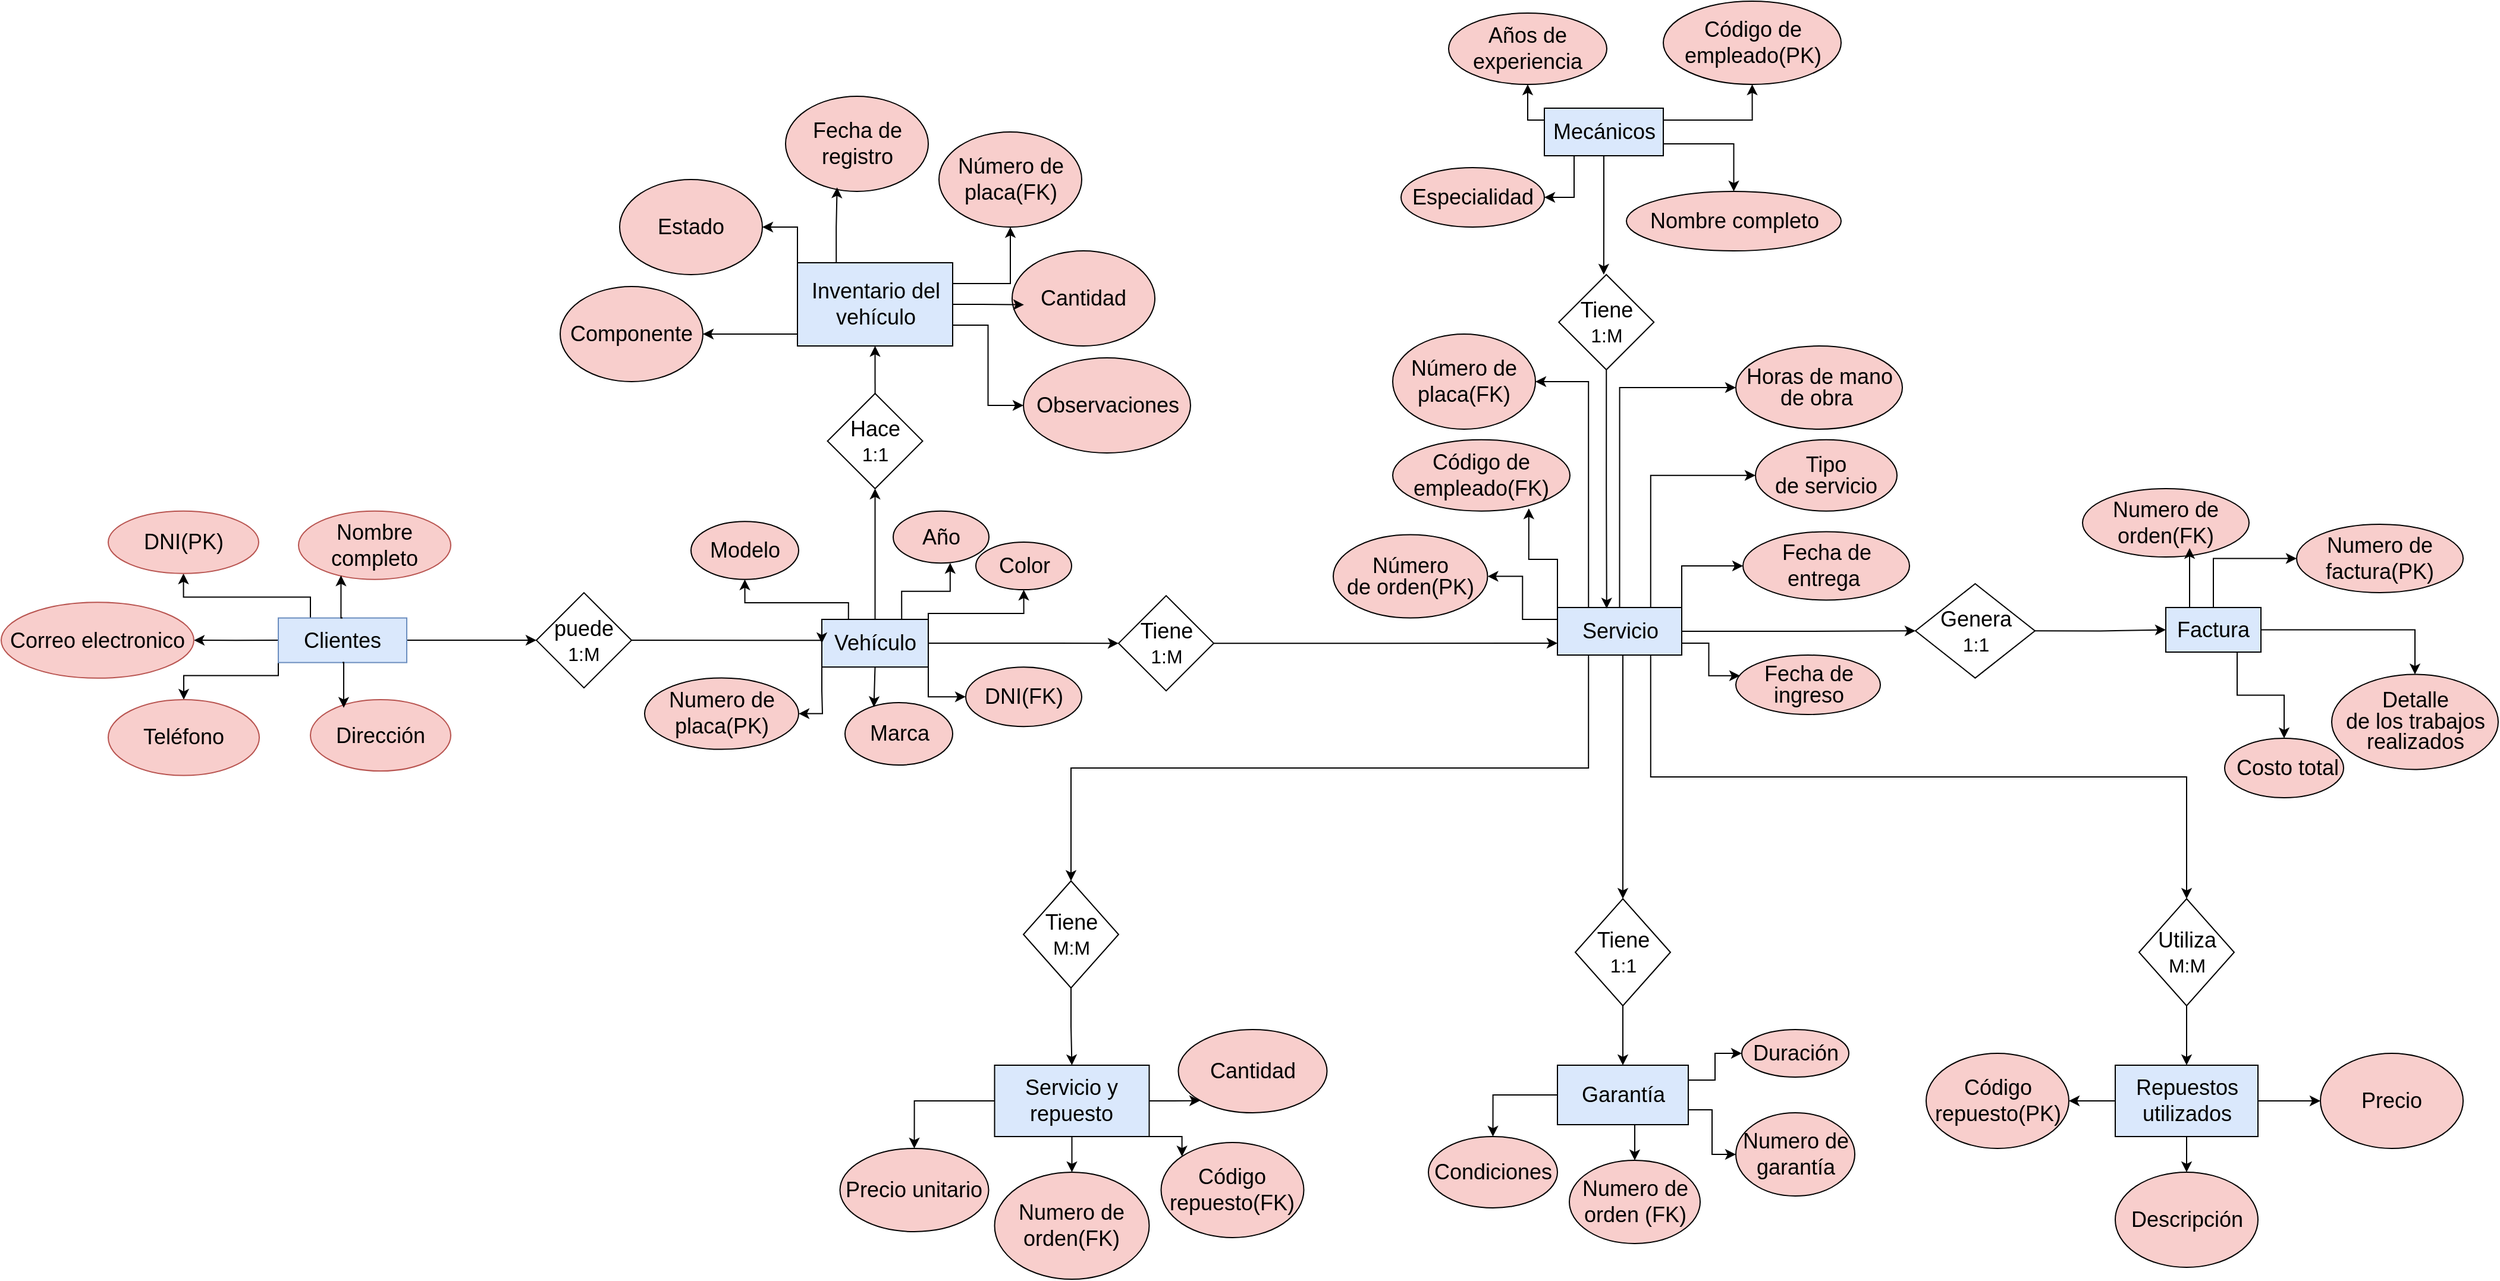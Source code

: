 <mxfile version="28.2.5">
  <diagram name="Página-1" id="AfXArIuhQw19bJUYyZcV">
    <mxGraphModel grid="1" page="1" gridSize="10" guides="1" tooltips="1" connect="1" arrows="1" fold="1" pageScale="1" pageWidth="827" pageHeight="1169" math="0" shadow="0">
      <root>
        <mxCell id="0" />
        <mxCell id="1" parent="0" />
        <mxCell id="O6bjE85Ud7U0dF6PfdrH-86" style="edgeStyle=orthogonalEdgeStyle;rounded=0;orthogonalLoop=1;jettySize=auto;html=1;exitX=1;exitY=0.5;exitDx=0;exitDy=0;" edge="1" parent="1" source="O6bjE85Ud7U0dF6PfdrH-3" target="O6bjE85Ud7U0dF6PfdrH-87">
          <mxGeometry relative="1" as="geometry">
            <mxPoint x="259.5" y="190.077" as="targetPoint" />
            <mxPoint x="80" y="190" as="sourcePoint" />
          </mxGeometry>
        </mxCell>
        <mxCell id="4WIrq8z8YC0CQhK3MMNT-20" style="edgeStyle=orthogonalEdgeStyle;rounded=0;orthogonalLoop=1;jettySize=auto;html=1;exitX=1;exitY=0;exitDx=0;exitDy=0;entryX=0.5;entryY=1;entryDx=0;entryDy=0;" edge="1" parent="1" source="O6bjE85Ud7U0dF6PfdrH-3" target="O6bjE85Ud7U0dF6PfdrH-8">
          <mxGeometry relative="1" as="geometry">
            <Array as="points">
              <mxPoint x="60" y="165" />
              <mxPoint x="140" y="165" />
            </Array>
          </mxGeometry>
        </mxCell>
        <mxCell id="4WIrq8z8YC0CQhK3MMNT-21" style="edgeStyle=orthogonalEdgeStyle;rounded=0;orthogonalLoop=1;jettySize=auto;html=1;exitX=0.25;exitY=0;exitDx=0;exitDy=0;entryX=0.5;entryY=1;entryDx=0;entryDy=0;" edge="1" parent="1" source="O6bjE85Ud7U0dF6PfdrH-3" target="O6bjE85Ud7U0dF6PfdrH-6">
          <mxGeometry relative="1" as="geometry">
            <Array as="points">
              <mxPoint x="-8" y="156" />
              <mxPoint x="-95" y="156" />
            </Array>
          </mxGeometry>
        </mxCell>
        <mxCell id="4WIrq8z8YC0CQhK3MMNT-23" style="edgeStyle=orthogonalEdgeStyle;rounded=0;orthogonalLoop=1;jettySize=auto;html=1;exitX=0;exitY=1;exitDx=0;exitDy=0;entryX=1;entryY=0.5;entryDx=0;entryDy=0;" edge="1" parent="1" source="O6bjE85Ud7U0dF6PfdrH-3" target="O6bjE85Ud7U0dF6PfdrH-4">
          <mxGeometry relative="1" as="geometry" />
        </mxCell>
        <mxCell id="4WIrq8z8YC0CQhK3MMNT-24" style="edgeStyle=orthogonalEdgeStyle;rounded=0;orthogonalLoop=1;jettySize=auto;html=1;exitX=1;exitY=1;exitDx=0;exitDy=0;entryX=0;entryY=0.5;entryDx=0;entryDy=0;" edge="1" parent="1" source="O6bjE85Ud7U0dF6PfdrH-3" target="O6bjE85Ud7U0dF6PfdrH-9">
          <mxGeometry relative="1" as="geometry" />
        </mxCell>
        <mxCell id="4WIrq8z8YC0CQhK3MMNT-42" style="edgeStyle=orthogonalEdgeStyle;rounded=0;orthogonalLoop=1;jettySize=auto;html=1;exitX=0.5;exitY=0;exitDx=0;exitDy=0;" edge="1" parent="1" source="O6bjE85Ud7U0dF6PfdrH-3" target="4WIrq8z8YC0CQhK3MMNT-43">
          <mxGeometry relative="1" as="geometry">
            <mxPoint x="14.769" y="20" as="targetPoint" />
          </mxGeometry>
        </mxCell>
        <mxCell id="O6bjE85Ud7U0dF6PfdrH-3" value="&lt;font style=&quot;font-size: 18px;&quot;&gt;Vehículo&lt;/font&gt;" style="rounded=0;whiteSpace=wrap;html=1;fillColor=#DAE8FC;fontSize=14;" vertex="1" parent="1">
          <mxGeometry x="-30" y="170" width="89.5" height="40.08" as="geometry" />
        </mxCell>
        <mxCell id="O6bjE85Ud7U0dF6PfdrH-4" value="&lt;font style=&quot;font-size: 18px;&quot;&gt;Numero de placa(PK)&lt;/font&gt;" style="ellipse;whiteSpace=wrap;html=1;fillColor=#F8CECC;fontSize=14;" vertex="1" parent="1">
          <mxGeometry x="-179" y="219.31" width="129.5" height="60" as="geometry" />
        </mxCell>
        <mxCell id="O6bjE85Ud7U0dF6PfdrH-5" value="&lt;font style=&quot;font-size: 18px;&quot;&gt;Marca&lt;/font&gt;" style="ellipse;whiteSpace=wrap;html=1;fillColor=#F8CECC;fontSize=14;" vertex="1" parent="1">
          <mxGeometry x="-10.5" y="240" width="90.5" height="52.5" as="geometry" />
        </mxCell>
        <mxCell id="O6bjE85Ud7U0dF6PfdrH-6" value="&lt;font style=&quot;font-size: 18px;&quot;&gt;Modelo&lt;/font&gt;" style="ellipse;whiteSpace=wrap;html=1;fillColor=#F8CECC;fontSize=14;" vertex="1" parent="1">
          <mxGeometry x="-140" y="87.62" width="90.5" height="48.75" as="geometry" />
        </mxCell>
        <mxCell id="O6bjE85Ud7U0dF6PfdrH-7" value="&lt;font style=&quot;font-size: 18px;&quot;&gt;Año&lt;/font&gt;" style="ellipse;whiteSpace=wrap;html=1;fillColor=#F8CECC;fontSize=14;" vertex="1" parent="1">
          <mxGeometry x="30" y="78.87" width="80.5" height="43.75" as="geometry" />
        </mxCell>
        <mxCell id="O6bjE85Ud7U0dF6PfdrH-8" value="&lt;font style=&quot;font-size: 18px;&quot;&gt;Color&lt;/font&gt;" style="ellipse;whiteSpace=wrap;html=1;fillColor=#F8CECC;fontSize=14;" vertex="1" parent="1">
          <mxGeometry x="99.5" y="105" width="80.5" height="40" as="geometry" />
        </mxCell>
        <mxCell id="O6bjE85Ud7U0dF6PfdrH-9" value="&lt;font style=&quot;font-size: 18px;&quot;&gt;DNI(FK)&lt;/font&gt;" style="ellipse;whiteSpace=wrap;html=1;fillColor=#F8CECC;fontSize=14;" vertex="1" parent="1">
          <mxGeometry x="91" y="210.08" width="97.5" height="50" as="geometry" />
        </mxCell>
        <mxCell id="4WIrq8z8YC0CQhK3MMNT-9" style="edgeStyle=orthogonalEdgeStyle;rounded=0;orthogonalLoop=1;jettySize=auto;html=1;exitX=0;exitY=0.5;exitDx=0;exitDy=0;entryX=1;entryY=0.5;entryDx=0;entryDy=0;" edge="1" parent="1" source="O6bjE85Ud7U0dF6PfdrH-14" target="O6bjE85Ud7U0dF6PfdrH-16">
          <mxGeometry relative="1" as="geometry" />
        </mxCell>
        <mxCell id="4WIrq8z8YC0CQhK3MMNT-10" style="edgeStyle=orthogonalEdgeStyle;rounded=0;orthogonalLoop=1;jettySize=auto;html=1;exitX=1;exitY=0.5;exitDx=0;exitDy=0;" edge="1" parent="1" source="O6bjE85Ud7U0dF6PfdrH-14" target="O6bjE85Ud7U0dF6PfdrH-77">
          <mxGeometry relative="1" as="geometry" />
        </mxCell>
        <mxCell id="4WIrq8z8YC0CQhK3MMNT-13" style="edgeStyle=orthogonalEdgeStyle;rounded=0;orthogonalLoop=1;jettySize=auto;html=1;exitX=0;exitY=1;exitDx=0;exitDy=0;entryX=0.5;entryY=0;entryDx=0;entryDy=0;" edge="1" parent="1" source="O6bjE85Ud7U0dF6PfdrH-14" target="O6bjE85Ud7U0dF6PfdrH-17">
          <mxGeometry relative="1" as="geometry">
            <Array as="points">
              <mxPoint x="-487" y="217.29" />
              <mxPoint x="-567" y="217.29" />
            </Array>
          </mxGeometry>
        </mxCell>
        <mxCell id="4WIrq8z8YC0CQhK3MMNT-14" style="edgeStyle=orthogonalEdgeStyle;rounded=0;orthogonalLoop=1;jettySize=auto;html=1;exitX=0.25;exitY=0;exitDx=0;exitDy=0;entryX=0.5;entryY=1;entryDx=0;entryDy=0;" edge="1" parent="1" source="O6bjE85Ud7U0dF6PfdrH-14" target="O6bjE85Ud7U0dF6PfdrH-21">
          <mxGeometry relative="1" as="geometry">
            <Array as="points">
              <mxPoint x="-460" y="151.29" />
              <mxPoint x="-567" y="151.29" />
            </Array>
          </mxGeometry>
        </mxCell>
        <mxCell id="O6bjE85Ud7U0dF6PfdrH-14" value="&lt;font style=&quot;font-size: 18px;&quot;&gt;Clientes&lt;/font&gt;" style="rounded=0;whiteSpace=wrap;html=1;fillColor=#dae8fc;strokeColor=#6c8ebf;fontSize=14;" vertex="1" parent="1">
          <mxGeometry x="-487" y="168.8" width="108" height="37.5" as="geometry" />
        </mxCell>
        <mxCell id="O6bjE85Ud7U0dF6PfdrH-15" value="&lt;font style=&quot;font-size: 18px;&quot;&gt;Dirección&lt;/font&gt;" style="ellipse;whiteSpace=wrap;html=1;fillColor=#f8cecc;strokeColor=#b85450;fontSize=14;" vertex="1" parent="1">
          <mxGeometry x="-460" y="237.54" width="118" height="60" as="geometry" />
        </mxCell>
        <mxCell id="O6bjE85Ud7U0dF6PfdrH-16" value="&lt;font style=&quot;font-size: 18px;&quot;&gt;Correo electronico&lt;/font&gt;" style="ellipse;whiteSpace=wrap;html=1;fillColor=#f8cecc;strokeColor=#b85450;fontSize=14;" vertex="1" parent="1">
          <mxGeometry x="-720" y="155.67" width="162" height="63.75" as="geometry" />
        </mxCell>
        <mxCell id="O6bjE85Ud7U0dF6PfdrH-17" value="&lt;font style=&quot;font-size: 18px;&quot;&gt;Teléfono&lt;/font&gt;" style="ellipse;whiteSpace=wrap;html=1;fillColor=#f8cecc;strokeColor=#b85450;fontSize=14;" vertex="1" parent="1">
          <mxGeometry x="-630" y="237.54" width="127" height="63.75" as="geometry" />
        </mxCell>
        <mxCell id="O6bjE85Ud7U0dF6PfdrH-18" value="&lt;font style=&quot;font-size: 18px;&quot;&gt;Nombre completo&lt;/font&gt;" style="ellipse;whiteSpace=wrap;html=1;fillColor=#f8cecc;strokeColor=#b85450;fontSize=14;" vertex="1" parent="1">
          <mxGeometry x="-470" y="78.87" width="128" height="57.5" as="geometry" />
        </mxCell>
        <mxCell id="O6bjE85Ud7U0dF6PfdrH-21" value="&lt;font style=&quot;font-size: 18px;&quot;&gt;DNI(PK)&lt;/font&gt;" style="ellipse;whiteSpace=wrap;html=1;fillColor=#f8cecc;strokeColor=#b85450;fontSize=14;" vertex="1" parent="1">
          <mxGeometry x="-630" y="78.87" width="126.5" height="52.5" as="geometry" />
        </mxCell>
        <mxCell id="O6bjE85Ud7U0dF6PfdrH-40" style="edgeStyle=orthogonalEdgeStyle;rounded=0;orthogonalLoop=1;jettySize=auto;html=1;exitX=0.25;exitY=1;exitDx=0;exitDy=0;entryX=1;entryY=0.5;entryDx=0;entryDy=0;fontSize=14;" edge="1" parent="1" source="O6bjE85Ud7U0dF6PfdrH-34" target="O6bjE85Ud7U0dF6PfdrH-37">
          <mxGeometry relative="1" as="geometry" />
        </mxCell>
        <mxCell id="O6bjE85Ud7U0dF6PfdrH-44" style="edgeStyle=orthogonalEdgeStyle;rounded=0;orthogonalLoop=1;jettySize=auto;html=1;exitX=1;exitY=0.25;exitDx=0;exitDy=0;entryX=0.5;entryY=1;entryDx=0;entryDy=0;fontSize=14;" edge="1" parent="1" source="O6bjE85Ud7U0dF6PfdrH-34" target="O6bjE85Ud7U0dF6PfdrH-35">
          <mxGeometry relative="1" as="geometry" />
        </mxCell>
        <mxCell id="O6bjE85Ud7U0dF6PfdrH-80" style="edgeStyle=orthogonalEdgeStyle;rounded=0;orthogonalLoop=1;jettySize=auto;html=1;exitX=0.5;exitY=1;exitDx=0;exitDy=0;" edge="1" parent="1" source="O6bjE85Ud7U0dF6PfdrH-34">
          <mxGeometry relative="1" as="geometry">
            <mxPoint x="627.423" y="-120" as="targetPoint" />
          </mxGeometry>
        </mxCell>
        <mxCell id="4WIrq8z8YC0CQhK3MMNT-5" style="edgeStyle=orthogonalEdgeStyle;rounded=0;orthogonalLoop=1;jettySize=auto;html=1;exitX=0;exitY=0.25;exitDx=0;exitDy=0;entryX=0.5;entryY=1;entryDx=0;entryDy=0;" edge="1" parent="1" source="O6bjE85Ud7U0dF6PfdrH-34" target="O6bjE85Ud7U0dF6PfdrH-38">
          <mxGeometry relative="1" as="geometry" />
        </mxCell>
        <mxCell id="4WIrq8z8YC0CQhK3MMNT-7" style="edgeStyle=orthogonalEdgeStyle;rounded=0;orthogonalLoop=1;jettySize=auto;html=1;exitX=1;exitY=0.75;exitDx=0;exitDy=0;" edge="1" parent="1" source="O6bjE85Ud7U0dF6PfdrH-34" target="O6bjE85Ud7U0dF6PfdrH-36">
          <mxGeometry relative="1" as="geometry" />
        </mxCell>
        <mxCell id="O6bjE85Ud7U0dF6PfdrH-34" value="&lt;font style=&quot;font-size: 18px;&quot;&gt;Mecánicos&lt;/font&gt;" style="rounded=0;whiteSpace=wrap;html=1;fillColor=#DAE8FC;fontSize=14;" vertex="1" parent="1">
          <mxGeometry x="577.5" y="-260" width="100" height="40" as="geometry" />
        </mxCell>
        <mxCell id="O6bjE85Ud7U0dF6PfdrH-35" value="&lt;font style=&quot;font-size: 18px;&quot;&gt;Código de empleado(PK)&lt;/font&gt;" style="ellipse;whiteSpace=wrap;html=1;fillColor=#F8CECC;fontSize=14;" vertex="1" parent="1">
          <mxGeometry x="677.5" y="-350" width="149.5" height="70" as="geometry" />
        </mxCell>
        <mxCell id="O6bjE85Ud7U0dF6PfdrH-36" value="&lt;font style=&quot;font-size: 18px;&quot;&gt;Nombre completo&lt;/font&gt;" style="ellipse;whiteSpace=wrap;html=1;fillColor=#F8CECC;fontSize=14;" vertex="1" parent="1">
          <mxGeometry x="646.5" y="-190" width="180.5" height="50" as="geometry" />
        </mxCell>
        <mxCell id="O6bjE85Ud7U0dF6PfdrH-37" value="&lt;font style=&quot;font-size: 18px;&quot;&gt;Especialidad&lt;/font&gt;" style="ellipse;whiteSpace=wrap;html=1;fillColor=#F8CECC;fontSize=14;" vertex="1" parent="1">
          <mxGeometry x="457" y="-210" width="120.5" height="50" as="geometry" />
        </mxCell>
        <mxCell id="O6bjE85Ud7U0dF6PfdrH-38" value="&lt;font style=&quot;font-size: 18px;&quot;&gt;Años de experiencia&lt;/font&gt;" style="ellipse;whiteSpace=wrap;html=1;fillColor=#F8CECC;fontSize=14;" vertex="1" parent="1">
          <mxGeometry x="497" y="-340" width="133" height="60" as="geometry" />
        </mxCell>
        <mxCell id="O6bjE85Ud7U0dF6PfdrH-90" style="edgeStyle=orthogonalEdgeStyle;rounded=0;orthogonalLoop=1;jettySize=auto;html=1;exitX=1;exitY=0.5;exitDx=0;exitDy=0;" edge="1" parent="1" source="O6bjE85Ud7U0dF6PfdrH-46" target="O6bjE85Ud7U0dF6PfdrH-91">
          <mxGeometry relative="1" as="geometry">
            <mxPoint x="929.5" y="179.308" as="targetPoint" />
          </mxGeometry>
        </mxCell>
        <mxCell id="O6bjE85Ud7U0dF6PfdrH-140" style="edgeStyle=orthogonalEdgeStyle;rounded=0;orthogonalLoop=1;jettySize=auto;html=1;exitX=1;exitY=0;exitDx=0;exitDy=0;entryX=0;entryY=0.5;entryDx=0;entryDy=0;" edge="1" parent="1" source="O6bjE85Ud7U0dF6PfdrH-46" target="O6bjE85Ud7U0dF6PfdrH-139">
          <mxGeometry relative="1" as="geometry" />
        </mxCell>
        <mxCell id="4WIrq8z8YC0CQhK3MMNT-80" style="edgeStyle=orthogonalEdgeStyle;rounded=0;orthogonalLoop=1;jettySize=auto;html=1;exitX=0;exitY=0.25;exitDx=0;exitDy=0;entryX=1;entryY=0.5;entryDx=0;entryDy=0;" edge="1" parent="1" source="O6bjE85Ud7U0dF6PfdrH-46" target="O6bjE85Ud7U0dF6PfdrH-47">
          <mxGeometry relative="1" as="geometry" />
        </mxCell>
        <mxCell id="4WIrq8z8YC0CQhK3MMNT-82" style="edgeStyle=orthogonalEdgeStyle;rounded=0;orthogonalLoop=1;jettySize=auto;html=1;exitX=0.75;exitY=0;exitDx=0;exitDy=0;entryX=0;entryY=0.5;entryDx=0;entryDy=0;" edge="1" parent="1" source="O6bjE85Ud7U0dF6PfdrH-46" target="O6bjE85Ud7U0dF6PfdrH-49">
          <mxGeometry relative="1" as="geometry" />
        </mxCell>
        <mxCell id="4WIrq8z8YC0CQhK3MMNT-83" style="edgeStyle=orthogonalEdgeStyle;rounded=0;orthogonalLoop=1;jettySize=auto;html=1;exitX=0.5;exitY=0;exitDx=0;exitDy=0;entryX=0;entryY=0.5;entryDx=0;entryDy=0;" edge="1" parent="1" source="O6bjE85Ud7U0dF6PfdrH-46" target="O6bjE85Ud7U0dF6PfdrH-52">
          <mxGeometry relative="1" as="geometry" />
        </mxCell>
        <mxCell id="4WIrq8z8YC0CQhK3MMNT-87" style="edgeStyle=orthogonalEdgeStyle;rounded=0;orthogonalLoop=1;jettySize=auto;html=1;exitX=0.25;exitY=1;exitDx=0;exitDy=0;entryX=0.5;entryY=0;entryDx=0;entryDy=0;" edge="1" parent="1" source="O6bjE85Ud7U0dF6PfdrH-46" target="4WIrq8z8YC0CQhK3MMNT-84">
          <mxGeometry relative="1" as="geometry" />
        </mxCell>
        <mxCell id="4WIrq8z8YC0CQhK3MMNT-90" style="edgeStyle=orthogonalEdgeStyle;rounded=0;orthogonalLoop=1;jettySize=auto;html=1;exitX=0.5;exitY=1;exitDx=0;exitDy=0;entryX=0.5;entryY=0;entryDx=0;entryDy=0;" edge="1" parent="1" source="O6bjE85Ud7U0dF6PfdrH-46" target="O6bjE85Ud7U0dF6PfdrH-133">
          <mxGeometry relative="1" as="geometry">
            <mxPoint x="641" y="410" as="targetPoint" />
            <Array as="points">
              <mxPoint x="644" y="200" />
            </Array>
          </mxGeometry>
        </mxCell>
        <mxCell id="4WIrq8z8YC0CQhK3MMNT-91" style="edgeStyle=orthogonalEdgeStyle;rounded=0;orthogonalLoop=1;jettySize=auto;html=1;exitX=0.75;exitY=1;exitDx=0;exitDy=0;entryX=0.5;entryY=0;entryDx=0;entryDy=0;" edge="1" parent="1" source="O6bjE85Ud7U0dF6PfdrH-46" target="O6bjE85Ud7U0dF6PfdrH-103">
          <mxGeometry relative="1" as="geometry" />
        </mxCell>
        <mxCell id="4WIrq8z8YC0CQhK3MMNT-93" style="edgeStyle=orthogonalEdgeStyle;rounded=0;orthogonalLoop=1;jettySize=auto;html=1;exitX=0.25;exitY=0;exitDx=0;exitDy=0;entryX=1;entryY=0.5;entryDx=0;entryDy=0;" edge="1" parent="1" source="O6bjE85Ud7U0dF6PfdrH-46" target="4WIrq8z8YC0CQhK3MMNT-92">
          <mxGeometry relative="1" as="geometry" />
        </mxCell>
        <mxCell id="O6bjE85Ud7U0dF6PfdrH-46" value="&lt;font style=&quot;font-size: 18px;&quot;&gt;Servicio&lt;/font&gt;" style="rounded=0;whiteSpace=wrap;html=1;fillColor=#DAE8FC;fontSize=14;" vertex="1" parent="1">
          <mxGeometry x="588.5" y="160" width="104.5" height="40" as="geometry" />
        </mxCell>
        <mxCell id="O6bjE85Ud7U0dF6PfdrH-47" value="&lt;span style=&quot;line-height: 115%;&quot;&gt;&lt;font style=&quot;font-size: 18px;&quot;&gt;Número&lt;br&gt;de orden(PK)&lt;/font&gt;&lt;/span&gt;" style="ellipse;whiteSpace=wrap;html=1;fillColor=#F8CECC;fontSize=14;" vertex="1" parent="1">
          <mxGeometry x="400" y="98.8" width="129.75" height="70" as="geometry" />
        </mxCell>
        <mxCell id="O6bjE85Ud7U0dF6PfdrH-48" value="&lt;span style=&quot;line-height: 115%;&quot;&gt;&lt;font style=&quot;font-size: 18px;&quot;&gt;Fecha de ingreso&lt;/font&gt;&lt;/span&gt;" style="ellipse;whiteSpace=wrap;html=1;fillColor=#F8CECC;fontSize=14;" vertex="1" parent="1">
          <mxGeometry x="738.5" y="200" width="121.5" height="50" as="geometry" />
        </mxCell>
        <mxCell id="O6bjE85Ud7U0dF6PfdrH-49" value="&lt;span style=&quot;line-height: 115%;&quot;&gt;&lt;font style=&quot;font-size: 18px;&quot;&gt;Tipo&lt;br&gt;de servicio&lt;/font&gt;&lt;/span&gt;" style="ellipse;whiteSpace=wrap;html=1;fillColor=#F8CECC;fontSize=14;" vertex="1" parent="1">
          <mxGeometry x="755" y="18.87" width="119" height="60" as="geometry" />
        </mxCell>
        <mxCell id="O6bjE85Ud7U0dF6PfdrH-50" value="&lt;font style=&quot;font-size: 18px;&quot;&gt;Código de empleado(FK)&lt;/font&gt;" style="ellipse;whiteSpace=wrap;html=1;fillColor=#F8CECC;fontSize=14;" vertex="1" parent="1">
          <mxGeometry x="450" y="18.87" width="149" height="60" as="geometry" />
        </mxCell>
        <mxCell id="O6bjE85Ud7U0dF6PfdrH-52" value="&lt;span style=&quot;line-height: 115%;&quot;&gt;&lt;font style=&quot;font-size: 18px;&quot;&gt;Horas de mano de obra&amp;nbsp;&lt;/font&gt;&lt;/span&gt;" style="ellipse;whiteSpace=wrap;html=1;fillColor=#F8CECC;fontSize=14;" vertex="1" parent="1">
          <mxGeometry x="738.5" y="-60" width="140" height="70" as="geometry" />
        </mxCell>
        <mxCell id="O6bjE85Ud7U0dF6PfdrH-95" style="edgeStyle=orthogonalEdgeStyle;rounded=0;orthogonalLoop=1;jettySize=auto;html=1;exitX=0.75;exitY=1;exitDx=0;exitDy=0;" edge="1" parent="1" source="O6bjE85Ud7U0dF6PfdrH-55" target="O6bjE85Ud7U0dF6PfdrH-57">
          <mxGeometry relative="1" as="geometry" />
        </mxCell>
        <mxCell id="O6bjE85Ud7U0dF6PfdrH-113" style="edgeStyle=orthogonalEdgeStyle;rounded=0;orthogonalLoop=1;jettySize=auto;html=1;exitX=1;exitY=0.5;exitDx=0;exitDy=0;entryX=0.5;entryY=0;entryDx=0;entryDy=0;" edge="1" parent="1" source="O6bjE85Ud7U0dF6PfdrH-55" target="O6bjE85Ud7U0dF6PfdrH-56">
          <mxGeometry relative="1" as="geometry" />
        </mxCell>
        <mxCell id="4WIrq8z8YC0CQhK3MMNT-1" style="edgeStyle=orthogonalEdgeStyle;rounded=0;orthogonalLoop=1;jettySize=auto;html=1;exitX=0.5;exitY=0;exitDx=0;exitDy=0;entryX=0;entryY=0.5;entryDx=0;entryDy=0;" edge="1" parent="1" source="O6bjE85Ud7U0dF6PfdrH-55" target="O6bjE85Ud7U0dF6PfdrH-127">
          <mxGeometry relative="1" as="geometry" />
        </mxCell>
        <mxCell id="O6bjE85Ud7U0dF6PfdrH-55" value="&lt;font style=&quot;font-size: 18px;&quot;&gt;Factura&lt;/font&gt;" style="rounded=0;whiteSpace=wrap;html=1;fillColor=#DAE8FC;fontSize=14;" vertex="1" parent="1">
          <mxGeometry x="1100" y="160" width="80" height="37.5" as="geometry" />
        </mxCell>
        <mxCell id="O6bjE85Ud7U0dF6PfdrH-56" value="&lt;span style=&quot;line-height: 115%;&quot;&gt;&lt;font style=&quot;font-size: 18px;&quot;&gt;Detalle&lt;br&gt;de los trabajos realizados&lt;/font&gt;&lt;/span&gt;" style="ellipse;whiteSpace=wrap;html=1;fillColor=#F8CECC;fontSize=14;" vertex="1" parent="1">
          <mxGeometry x="1239.5" y="216.25" width="140" height="80" as="geometry" />
        </mxCell>
        <mxCell id="O6bjE85Ud7U0dF6PfdrH-57" value="&lt;span style=&quot;line-height: 115%;&quot;&gt;&lt;font style=&quot;font-size: 18px;&quot;&gt;&amp;nbsp;Costo total&lt;/font&gt;&lt;/span&gt;" style="ellipse;whiteSpace=wrap;html=1;fillColor=#F8CECC;fontSize=14;" vertex="1" parent="1">
          <mxGeometry x="1149.5" y="270" width="100" height="50" as="geometry" />
        </mxCell>
        <mxCell id="O6bjE85Ud7U0dF6PfdrH-71" style="edgeStyle=orthogonalEdgeStyle;rounded=0;orthogonalLoop=1;jettySize=auto;html=1;exitX=0;exitY=0;exitDx=0;exitDy=0;entryX=0.768;entryY=0.963;entryDx=0;entryDy=0;entryPerimeter=0;fontSize=14;" edge="1" parent="1" source="O6bjE85Ud7U0dF6PfdrH-46" target="O6bjE85Ud7U0dF6PfdrH-50">
          <mxGeometry relative="1" as="geometry" />
        </mxCell>
        <mxCell id="O6bjE85Ud7U0dF6PfdrH-74" style="edgeStyle=orthogonalEdgeStyle;rounded=0;orthogonalLoop=1;jettySize=auto;html=1;exitX=1;exitY=0.75;exitDx=0;exitDy=0;entryX=0.029;entryY=0.348;entryDx=0;entryDy=0;entryPerimeter=0;fontSize=14;" edge="1" parent="1" source="O6bjE85Ud7U0dF6PfdrH-46" target="O6bjE85Ud7U0dF6PfdrH-48">
          <mxGeometry relative="1" as="geometry" />
        </mxCell>
        <mxCell id="4WIrq8z8YC0CQhK3MMNT-15" style="edgeStyle=orthogonalEdgeStyle;rounded=0;orthogonalLoop=1;jettySize=auto;html=1;exitX=1;exitY=0.5;exitDx=0;exitDy=0;entryX=0;entryY=0.5;entryDx=0;entryDy=0;" edge="1" parent="1" source="O6bjE85Ud7U0dF6PfdrH-77" target="O6bjE85Ud7U0dF6PfdrH-3">
          <mxGeometry relative="1" as="geometry">
            <Array as="points">
              <mxPoint x="-30" y="188" />
            </Array>
          </mxGeometry>
        </mxCell>
        <mxCell id="O6bjE85Ud7U0dF6PfdrH-77" value="&lt;font style=&quot;font-size: 18px;&quot;&gt;puede&lt;/font&gt;&lt;div&gt;&lt;font size=&quot;3&quot;&gt;1:M&lt;/font&gt;&lt;/div&gt;" style="rhombus;whiteSpace=wrap;html=1;" vertex="1" parent="1">
          <mxGeometry x="-270" y="147.55" width="80" height="80" as="geometry" />
        </mxCell>
        <mxCell id="O6bjE85Ud7U0dF6PfdrH-81" value="&lt;div&gt;&lt;font style=&quot;font-size: 18px;&quot;&gt;Tiene&lt;/font&gt;&lt;/div&gt;&lt;font size=&quot;3&quot;&gt;1:M&lt;/font&gt;" style="rhombus;whiteSpace=wrap;html=1;" vertex="1" parent="1">
          <mxGeometry x="589.63" y="-120" width="80" height="80" as="geometry" />
        </mxCell>
        <mxCell id="O6bjE85Ud7U0dF6PfdrH-82" style="edgeStyle=orthogonalEdgeStyle;rounded=0;orthogonalLoop=1;jettySize=auto;html=1;exitX=0.5;exitY=1;exitDx=0;exitDy=0;entryX=0.396;entryY=0.021;entryDx=0;entryDy=0;entryPerimeter=0;" edge="1" parent="1" source="O6bjE85Ud7U0dF6PfdrH-81" target="O6bjE85Ud7U0dF6PfdrH-46">
          <mxGeometry relative="1" as="geometry" />
        </mxCell>
        <mxCell id="O6bjE85Ud7U0dF6PfdrH-89" style="edgeStyle=orthogonalEdgeStyle;rounded=0;orthogonalLoop=1;jettySize=auto;html=1;exitX=1;exitY=0.5;exitDx=0;exitDy=0;entryX=0;entryY=0.75;entryDx=0;entryDy=0;" edge="1" parent="1" source="O6bjE85Ud7U0dF6PfdrH-87" target="O6bjE85Ud7U0dF6PfdrH-46">
          <mxGeometry relative="1" as="geometry" />
        </mxCell>
        <mxCell id="O6bjE85Ud7U0dF6PfdrH-87" value="&lt;div&gt;&lt;font style=&quot;font-size: 18px;&quot;&gt;Tiene&lt;/font&gt;&lt;/div&gt;&lt;font size=&quot;3&quot;&gt;1:M&lt;/font&gt;" style="rhombus;whiteSpace=wrap;html=1;" vertex="1" parent="1">
          <mxGeometry x="219.5" y="150.077" width="80" height="80" as="geometry" />
        </mxCell>
        <mxCell id="4WIrq8z8YC0CQhK3MMNT-4" style="edgeStyle=orthogonalEdgeStyle;rounded=0;orthogonalLoop=1;jettySize=auto;html=1;exitX=1;exitY=0.5;exitDx=0;exitDy=0;" edge="1" parent="1" source="O6bjE85Ud7U0dF6PfdrH-91" target="O6bjE85Ud7U0dF6PfdrH-55">
          <mxGeometry relative="1" as="geometry" />
        </mxCell>
        <mxCell id="O6bjE85Ud7U0dF6PfdrH-91" value="&lt;div&gt;&lt;font style=&quot;font-size: 18px;&quot;&gt;Genera&lt;/font&gt;&lt;/div&gt;&lt;font size=&quot;3&quot;&gt;1:1&lt;/font&gt;" style="rhombus;whiteSpace=wrap;html=1;" vertex="1" parent="1">
          <mxGeometry x="889.5" y="140" width="100.5" height="79.31" as="geometry" />
        </mxCell>
        <mxCell id="O6bjE85Ud7U0dF6PfdrH-100" style="edgeStyle=orthogonalEdgeStyle;rounded=0;orthogonalLoop=1;jettySize=auto;html=1;exitX=0.5;exitY=1;exitDx=0;exitDy=0;entryX=0.5;entryY=0;entryDx=0;entryDy=0;" edge="1" parent="1" source="O6bjE85Ud7U0dF6PfdrH-96" target="O6bjE85Ud7U0dF6PfdrH-98">
          <mxGeometry relative="1" as="geometry" />
        </mxCell>
        <mxCell id="O6bjE85Ud7U0dF6PfdrH-101" style="edgeStyle=orthogonalEdgeStyle;rounded=0;orthogonalLoop=1;jettySize=auto;html=1;exitX=1;exitY=0.5;exitDx=0;exitDy=0;entryX=0;entryY=0.5;entryDx=0;entryDy=0;" edge="1" parent="1" source="O6bjE85Ud7U0dF6PfdrH-96" target="O6bjE85Ud7U0dF6PfdrH-99">
          <mxGeometry relative="1" as="geometry" />
        </mxCell>
        <mxCell id="O6bjE85Ud7U0dF6PfdrH-102" style="edgeStyle=orthogonalEdgeStyle;rounded=0;orthogonalLoop=1;jettySize=auto;html=1;exitX=0;exitY=0.5;exitDx=0;exitDy=0;" edge="1" parent="1" source="O6bjE85Ud7U0dF6PfdrH-96" target="O6bjE85Ud7U0dF6PfdrH-97">
          <mxGeometry relative="1" as="geometry" />
        </mxCell>
        <mxCell id="O6bjE85Ud7U0dF6PfdrH-96" value="&lt;font style=&quot;font-size: 18px;&quot;&gt;Repuestos&lt;br style=&quot;&quot;&gt;utilizados&lt;/font&gt;" style="rounded=0;whiteSpace=wrap;html=1;fillColor=#DAE8FC;" vertex="1" parent="1">
          <mxGeometry x="1057.5" y="545" width="120" height="60" as="geometry" />
        </mxCell>
        <mxCell id="O6bjE85Ud7U0dF6PfdrH-97" value="&lt;font style=&quot;font-size: 18px;&quot;&gt;Código repuesto(PK)&lt;/font&gt;" style="ellipse;whiteSpace=wrap;html=1;fillColor=#F8CECC;" vertex="1" parent="1">
          <mxGeometry x="898.5" y="535" width="120" height="80" as="geometry" />
        </mxCell>
        <mxCell id="O6bjE85Ud7U0dF6PfdrH-98" value="&lt;font style=&quot;font-size: 18px;&quot;&gt;Descripción&lt;/font&gt;" style="ellipse;whiteSpace=wrap;html=1;fillColor=#F8CECC;" vertex="1" parent="1">
          <mxGeometry x="1057.5" y="635" width="120" height="80" as="geometry" />
        </mxCell>
        <mxCell id="O6bjE85Ud7U0dF6PfdrH-99" value="&lt;font style=&quot;font-size: 18px;&quot;&gt;Precio&lt;/font&gt;" style="ellipse;whiteSpace=wrap;html=1;fillColor=#F8CECC;" vertex="1" parent="1">
          <mxGeometry x="1230" y="535" width="120" height="80" as="geometry" />
        </mxCell>
        <mxCell id="O6bjE85Ud7U0dF6PfdrH-110" style="edgeStyle=orthogonalEdgeStyle;rounded=0;orthogonalLoop=1;jettySize=auto;html=1;exitX=0.5;exitY=1;exitDx=0;exitDy=0;" edge="1" parent="1" source="O6bjE85Ud7U0dF6PfdrH-103" target="O6bjE85Ud7U0dF6PfdrH-96">
          <mxGeometry relative="1" as="geometry" />
        </mxCell>
        <mxCell id="O6bjE85Ud7U0dF6PfdrH-103" value="&lt;font style=&quot;font-size: 18px;&quot;&gt;Utiliza&lt;br&gt;&lt;/font&gt;&lt;div&gt;&lt;font size=&quot;3&quot;&gt;M:M&lt;/font&gt;&lt;/div&gt;" style="rhombus;whiteSpace=wrap;html=1;" vertex="1" parent="1">
          <mxGeometry x="1077.5" y="405" width="80" height="90" as="geometry" />
        </mxCell>
        <mxCell id="O6bjE85Ud7U0dF6PfdrH-136" style="edgeStyle=orthogonalEdgeStyle;rounded=0;orthogonalLoop=1;jettySize=auto;html=1;exitX=1;exitY=0.75;exitDx=0;exitDy=0;entryX=0;entryY=0.5;entryDx=0;entryDy=0;" edge="1" parent="1" source="O6bjE85Ud7U0dF6PfdrH-114" target="O6bjE85Ud7U0dF6PfdrH-115">
          <mxGeometry relative="1" as="geometry" />
        </mxCell>
        <mxCell id="O6bjE85Ud7U0dF6PfdrH-137" style="edgeStyle=orthogonalEdgeStyle;rounded=0;orthogonalLoop=1;jettySize=auto;html=1;exitX=1;exitY=0.25;exitDx=0;exitDy=0;entryX=0;entryY=0.5;entryDx=0;entryDy=0;" edge="1" parent="1" source="O6bjE85Ud7U0dF6PfdrH-114" target="O6bjE85Ud7U0dF6PfdrH-116">
          <mxGeometry relative="1" as="geometry" />
        </mxCell>
        <mxCell id="O6bjE85Ud7U0dF6PfdrH-138" style="edgeStyle=orthogonalEdgeStyle;rounded=0;orthogonalLoop=1;jettySize=auto;html=1;exitX=0.5;exitY=1;exitDx=0;exitDy=0;entryX=0.5;entryY=0;entryDx=0;entryDy=0;" edge="1" parent="1" source="O6bjE85Ud7U0dF6PfdrH-114" target="O6bjE85Ud7U0dF6PfdrH-117">
          <mxGeometry relative="1" as="geometry" />
        </mxCell>
        <mxCell id="4WIrq8z8YC0CQhK3MMNT-95" style="edgeStyle=orthogonalEdgeStyle;rounded=0;orthogonalLoop=1;jettySize=auto;html=1;exitX=0;exitY=0.5;exitDx=0;exitDy=0;entryX=0.5;entryY=0;entryDx=0;entryDy=0;" edge="1" parent="1" source="O6bjE85Ud7U0dF6PfdrH-114" target="4WIrq8z8YC0CQhK3MMNT-94">
          <mxGeometry relative="1" as="geometry" />
        </mxCell>
        <mxCell id="O6bjE85Ud7U0dF6PfdrH-114" value="&lt;font style=&quot;font-size: 18px;&quot;&gt;Garantía&lt;/font&gt;" style="rounded=0;whiteSpace=wrap;html=1;fillColor=#DAE8FC;" vertex="1" parent="1">
          <mxGeometry x="588.5" y="545" width="110" height="50" as="geometry" />
        </mxCell>
        <mxCell id="O6bjE85Ud7U0dF6PfdrH-115" value="&lt;font style=&quot;font-size: 18px;&quot;&gt;Numero de garantía&lt;/font&gt;" style="ellipse;whiteSpace=wrap;html=1;fillColor=#F8CECC;" vertex="1" parent="1">
          <mxGeometry x="738.5" y="585" width="100" height="70" as="geometry" />
        </mxCell>
        <mxCell id="O6bjE85Ud7U0dF6PfdrH-116" value="&lt;p style=&quot;white-space-collapse: preserve;&quot; dir=&quot;auto&quot;&gt;&lt;font style=&quot;font-size: 18px;&quot;&gt;Duración&lt;/font&gt;&lt;/p&gt;" style="ellipse;whiteSpace=wrap;html=1;fillColor=#F8CECC;" vertex="1" parent="1">
          <mxGeometry x="743.5" y="515" width="90" height="40" as="geometry" />
        </mxCell>
        <mxCell id="O6bjE85Ud7U0dF6PfdrH-117" value="&lt;font style=&quot;font-size: 18px;&quot;&gt;Numero de orden (FK)&lt;/font&gt;" style="ellipse;whiteSpace=wrap;html=1;fillColor=#F8CECC;" vertex="1" parent="1">
          <mxGeometry x="598.5" y="625" width="110" height="70" as="geometry" />
        </mxCell>
        <mxCell id="O6bjE85Ud7U0dF6PfdrH-127" value="&lt;font style=&quot;font-size: 18px;&quot;&gt;Numero de factura(PK)&lt;/font&gt;" style="ellipse;whiteSpace=wrap;html=1;fillColor=#F8CECC;" vertex="1" parent="1">
          <mxGeometry x="1210" y="90" width="140" height="57.5" as="geometry" />
        </mxCell>
        <mxCell id="O6bjE85Ud7U0dF6PfdrH-134" style="edgeStyle=orthogonalEdgeStyle;rounded=0;orthogonalLoop=1;jettySize=auto;html=1;exitX=0.5;exitY=1;exitDx=0;exitDy=0;entryX=0.5;entryY=0;entryDx=0;entryDy=0;" edge="1" parent="1" source="O6bjE85Ud7U0dF6PfdrH-133" target="O6bjE85Ud7U0dF6PfdrH-114">
          <mxGeometry relative="1" as="geometry" />
        </mxCell>
        <mxCell id="O6bjE85Ud7U0dF6PfdrH-133" value="&lt;font style=&quot;font-size: 18px;&quot;&gt;Tiene&lt;/font&gt;&lt;div&gt;&lt;font size=&quot;3&quot;&gt;1:1&lt;/font&gt;&lt;/div&gt;" style="rhombus;whiteSpace=wrap;html=1;" vertex="1" parent="1">
          <mxGeometry x="603.5" y="405" width="80" height="90" as="geometry" />
        </mxCell>
        <mxCell id="O6bjE85Ud7U0dF6PfdrH-139" value="&lt;font style=&quot;font-size: 18px;&quot;&gt;Fecha de entrega&amp;nbsp;&lt;/font&gt;" style="ellipse;whiteSpace=wrap;html=1;fillColor=#F8CECC;" vertex="1" parent="1">
          <mxGeometry x="744.5" y="96.25" width="140" height="57.5" as="geometry" />
        </mxCell>
        <mxCell id="4WIrq8z8YC0CQhK3MMNT-11" style="edgeStyle=orthogonalEdgeStyle;rounded=0;orthogonalLoop=1;jettySize=auto;html=1;exitX=0.5;exitY=0;exitDx=0;exitDy=0;entryX=0.279;entryY=0.942;entryDx=0;entryDy=0;entryPerimeter=0;" edge="1" parent="1" source="O6bjE85Ud7U0dF6PfdrH-14" target="O6bjE85Ud7U0dF6PfdrH-18">
          <mxGeometry relative="1" as="geometry" />
        </mxCell>
        <mxCell id="4WIrq8z8YC0CQhK3MMNT-12" style="edgeStyle=orthogonalEdgeStyle;rounded=0;orthogonalLoop=1;jettySize=auto;html=1;exitX=0.5;exitY=1;exitDx=0;exitDy=0;entryX=0.237;entryY=0.113;entryDx=0;entryDy=0;entryPerimeter=0;" edge="1" parent="1" source="O6bjE85Ud7U0dF6PfdrH-14" target="O6bjE85Ud7U0dF6PfdrH-15">
          <mxGeometry relative="1" as="geometry" />
        </mxCell>
        <mxCell id="4WIrq8z8YC0CQhK3MMNT-19" style="edgeStyle=orthogonalEdgeStyle;rounded=0;orthogonalLoop=1;jettySize=auto;html=1;exitX=0.75;exitY=0;exitDx=0;exitDy=0;entryX=0.595;entryY=0.998;entryDx=0;entryDy=0;entryPerimeter=0;" edge="1" parent="1" source="O6bjE85Ud7U0dF6PfdrH-3" target="O6bjE85Ud7U0dF6PfdrH-7">
          <mxGeometry relative="1" as="geometry" />
        </mxCell>
        <mxCell id="4WIrq8z8YC0CQhK3MMNT-22" style="edgeStyle=orthogonalEdgeStyle;rounded=0;orthogonalLoop=1;jettySize=auto;html=1;exitX=0.5;exitY=1;exitDx=0;exitDy=0;entryX=0.268;entryY=0.071;entryDx=0;entryDy=0;entryPerimeter=0;" edge="1" parent="1" source="O6bjE85Ud7U0dF6PfdrH-3" target="O6bjE85Ud7U0dF6PfdrH-5">
          <mxGeometry relative="1" as="geometry" />
        </mxCell>
        <mxCell id="4WIrq8z8YC0CQhK3MMNT-39" style="edgeStyle=orthogonalEdgeStyle;rounded=0;orthogonalLoop=1;jettySize=auto;html=1;exitX=1;exitY=0.25;exitDx=0;exitDy=0;" edge="1" parent="1" source="4WIrq8z8YC0CQhK3MMNT-26" target="4WIrq8z8YC0CQhK3MMNT-27">
          <mxGeometry relative="1" as="geometry" />
        </mxCell>
        <mxCell id="4WIrq8z8YC0CQhK3MMNT-40" style="edgeStyle=orthogonalEdgeStyle;rounded=0;orthogonalLoop=1;jettySize=auto;html=1;exitX=0;exitY=0;exitDx=0;exitDy=0;entryX=1;entryY=0.5;entryDx=0;entryDy=0;" edge="1" parent="1" source="4WIrq8z8YC0CQhK3MMNT-26" target="4WIrq8z8YC0CQhK3MMNT-30">
          <mxGeometry relative="1" as="geometry" />
        </mxCell>
        <mxCell id="4WIrq8z8YC0CQhK3MMNT-41" style="edgeStyle=orthogonalEdgeStyle;rounded=0;orthogonalLoop=1;jettySize=auto;html=1;exitX=0;exitY=1;exitDx=0;exitDy=0;entryX=1;entryY=0.5;entryDx=0;entryDy=0;" edge="1" parent="1" source="4WIrq8z8YC0CQhK3MMNT-26" target="4WIrq8z8YC0CQhK3MMNT-33">
          <mxGeometry relative="1" as="geometry">
            <Array as="points">
              <mxPoint x="-50" y="-70" />
            </Array>
          </mxGeometry>
        </mxCell>
        <mxCell id="4WIrq8z8YC0CQhK3MMNT-97" style="edgeStyle=orthogonalEdgeStyle;rounded=0;orthogonalLoop=1;jettySize=auto;html=1;exitX=1;exitY=0.75;exitDx=0;exitDy=0;entryX=0;entryY=0.5;entryDx=0;entryDy=0;" edge="1" parent="1" source="4WIrq8z8YC0CQhK3MMNT-26" target="4WIrq8z8YC0CQhK3MMNT-96">
          <mxGeometry relative="1" as="geometry" />
        </mxCell>
        <mxCell id="4WIrq8z8YC0CQhK3MMNT-26" value="&lt;font style=&quot;font-size: 18px;&quot;&gt;Inventario del vehículo&lt;/font&gt;" style="rounded=0;whiteSpace=wrap;html=1;fillColor=#dae8fc;strokeColor=light-dark(#000000, #a4875d);" vertex="1" parent="1">
          <mxGeometry x="-50.5" y="-130" width="130.5" height="70" as="geometry" />
        </mxCell>
        <mxCell id="4WIrq8z8YC0CQhK3MMNT-27" value="&lt;p style=&quot;white-space-collapse: preserve;&quot; dir=&quot;auto&quot;&gt;&lt;font style=&quot;font-size: 18px;&quot;&gt;Número de placa(FK)&lt;/font&gt;&lt;/p&gt;" style="ellipse;whiteSpace=wrap;html=1;fillColor=#f8cecc;strokeColor=default;" vertex="1" parent="1">
          <mxGeometry x="68.5" y="-240" width="120" height="80" as="geometry" />
        </mxCell>
        <mxCell id="4WIrq8z8YC0CQhK3MMNT-30" value="&lt;p style=&quot;white-space-collapse: preserve;&quot; dir=&quot;auto&quot;&gt;&lt;font style=&quot;font-size: 18px;&quot;&gt;Estado&lt;/font&gt;&lt;/p&gt;" style="ellipse;whiteSpace=wrap;html=1;fillColor=#f8cecc;strokeColor=default;" vertex="1" parent="1">
          <mxGeometry x="-200" y="-200" width="120" height="80" as="geometry" />
        </mxCell>
        <mxCell id="4WIrq8z8YC0CQhK3MMNT-31" value="&lt;p style=&quot;white-space-collapse: preserve;&quot; dir=&quot;auto&quot;&gt;&lt;font style=&quot;font-size: 18px;&quot;&gt;Fecha de registro&lt;/font&gt;&lt;/p&gt;" style="ellipse;whiteSpace=wrap;html=1;fillColor=#f8cecc;strokeColor=default;" vertex="1" parent="1">
          <mxGeometry x="-60.5" y="-270" width="120" height="80" as="geometry" />
        </mxCell>
        <mxCell id="4WIrq8z8YC0CQhK3MMNT-32" value="&lt;p style=&quot;white-space-collapse: preserve;&quot; dir=&quot;auto&quot;&gt;&lt;font style=&quot;font-size: 18px;&quot;&gt;Cantidad&lt;/font&gt;&lt;/p&gt;" style="ellipse;whiteSpace=wrap;html=1;fillColor=#f8cecc;strokeColor=default;" vertex="1" parent="1">
          <mxGeometry x="130" y="-140" width="120" height="80" as="geometry" />
        </mxCell>
        <mxCell id="4WIrq8z8YC0CQhK3MMNT-33" value="&lt;p style=&quot;white-space-collapse: preserve;&quot; dir=&quot;auto&quot;&gt;&lt;font style=&quot;font-size: 18px;&quot;&gt;Componente&lt;/font&gt;&lt;/p&gt;" style="ellipse;whiteSpace=wrap;html=1;fillColor=#f8cecc;strokeColor=default;" vertex="1" parent="1">
          <mxGeometry x="-250" y="-110" width="120" height="80" as="geometry" />
        </mxCell>
        <mxCell id="4WIrq8z8YC0CQhK3MMNT-36" style="edgeStyle=orthogonalEdgeStyle;rounded=0;orthogonalLoop=1;jettySize=auto;html=1;exitX=0.25;exitY=0;exitDx=0;exitDy=0;entryX=0.361;entryY=0.958;entryDx=0;entryDy=0;entryPerimeter=0;" edge="1" parent="1" source="4WIrq8z8YC0CQhK3MMNT-26" target="4WIrq8z8YC0CQhK3MMNT-31">
          <mxGeometry relative="1" as="geometry" />
        </mxCell>
        <mxCell id="4WIrq8z8YC0CQhK3MMNT-38" style="edgeStyle=orthogonalEdgeStyle;rounded=0;orthogonalLoop=1;jettySize=auto;html=1;exitX=1;exitY=0.5;exitDx=0;exitDy=0;entryX=0.083;entryY=0.567;entryDx=0;entryDy=0;entryPerimeter=0;" edge="1" parent="1" source="4WIrq8z8YC0CQhK3MMNT-26" target="4WIrq8z8YC0CQhK3MMNT-32">
          <mxGeometry relative="1" as="geometry" />
        </mxCell>
        <mxCell id="4WIrq8z8YC0CQhK3MMNT-44" style="edgeStyle=orthogonalEdgeStyle;rounded=0;orthogonalLoop=1;jettySize=auto;html=1;exitX=0.5;exitY=0;exitDx=0;exitDy=0;entryX=0.5;entryY=1;entryDx=0;entryDy=0;" edge="1" parent="1" source="4WIrq8z8YC0CQhK3MMNT-43" target="4WIrq8z8YC0CQhK3MMNT-26">
          <mxGeometry relative="1" as="geometry" />
        </mxCell>
        <mxCell id="4WIrq8z8YC0CQhK3MMNT-43" value="&lt;font style=&quot;font-size: 18px;&quot;&gt;Hace&lt;/font&gt;&lt;div&gt;&lt;font size=&quot;3&quot;&gt;1:1&lt;/font&gt;&lt;/div&gt;" style="rhombus;whiteSpace=wrap;html=1;" vertex="1" parent="1">
          <mxGeometry x="-25.231" y="-20" width="80" height="80" as="geometry" />
        </mxCell>
        <mxCell id="4WIrq8z8YC0CQhK3MMNT-45" value="&lt;span style=&quot;font-size: 18px;&quot;&gt;Numero de orden(FK)&lt;/span&gt;" style="ellipse;whiteSpace=wrap;html=1;fillColor=#F8CECC;" vertex="1" parent="1">
          <mxGeometry x="1030" y="60" width="140" height="57.5" as="geometry" />
        </mxCell>
        <mxCell id="4WIrq8z8YC0CQhK3MMNT-46" style="edgeStyle=orthogonalEdgeStyle;rounded=0;orthogonalLoop=1;jettySize=auto;html=1;exitX=0.25;exitY=0;exitDx=0;exitDy=0;entryX=0.643;entryY=0.87;entryDx=0;entryDy=0;entryPerimeter=0;" edge="1" parent="1" source="O6bjE85Ud7U0dF6PfdrH-55" target="4WIrq8z8YC0CQhK3MMNT-45">
          <mxGeometry relative="1" as="geometry" />
        </mxCell>
        <mxCell id="4WIrq8z8YC0CQhK3MMNT-76" style="edgeStyle=orthogonalEdgeStyle;rounded=0;orthogonalLoop=1;jettySize=auto;html=1;exitX=0.5;exitY=1;exitDx=0;exitDy=0;entryX=0.5;entryY=0;entryDx=0;entryDy=0;" edge="1" parent="1" source="4WIrq8z8YC0CQhK3MMNT-69" target="4WIrq8z8YC0CQhK3MMNT-70">
          <mxGeometry relative="1" as="geometry" />
        </mxCell>
        <mxCell id="4WIrq8z8YC0CQhK3MMNT-77" style="edgeStyle=orthogonalEdgeStyle;rounded=0;orthogonalLoop=1;jettySize=auto;html=1;exitX=0;exitY=0.5;exitDx=0;exitDy=0;entryX=0.5;entryY=0;entryDx=0;entryDy=0;" edge="1" parent="1" source="4WIrq8z8YC0CQhK3MMNT-69" target="4WIrq8z8YC0CQhK3MMNT-75">
          <mxGeometry relative="1" as="geometry" />
        </mxCell>
        <mxCell id="4WIrq8z8YC0CQhK3MMNT-78" style="edgeStyle=orthogonalEdgeStyle;rounded=0;orthogonalLoop=1;jettySize=auto;html=1;exitX=1;exitY=1;exitDx=0;exitDy=0;entryX=0;entryY=0;entryDx=0;entryDy=0;" edge="1" parent="1" source="4WIrq8z8YC0CQhK3MMNT-69" target="4WIrq8z8YC0CQhK3MMNT-71">
          <mxGeometry relative="1" as="geometry" />
        </mxCell>
        <mxCell id="4WIrq8z8YC0CQhK3MMNT-79" style="edgeStyle=orthogonalEdgeStyle;rounded=0;orthogonalLoop=1;jettySize=auto;html=1;exitX=1;exitY=0.5;exitDx=0;exitDy=0;entryX=0;entryY=1;entryDx=0;entryDy=0;" edge="1" parent="1" source="4WIrq8z8YC0CQhK3MMNT-69" target="4WIrq8z8YC0CQhK3MMNT-73">
          <mxGeometry relative="1" as="geometry" />
        </mxCell>
        <mxCell id="4WIrq8z8YC0CQhK3MMNT-69" value="&lt;span style=&quot;font-size: 18px;&quot;&gt;Servicio y repuesto&lt;/span&gt;" style="rounded=0;whiteSpace=wrap;html=1;fillColor=#DAE8FC;" vertex="1" parent="1">
          <mxGeometry x="115.25" y="545" width="130" height="60" as="geometry" />
        </mxCell>
        <mxCell id="4WIrq8z8YC0CQhK3MMNT-70" value="&lt;font style=&quot;font-size: 18px;&quot;&gt;Numero de orden(FK)&lt;/font&gt;" style="ellipse;whiteSpace=wrap;html=1;fillColor=#F8CECC;" vertex="1" parent="1">
          <mxGeometry x="115.25" y="635" width="130" height="90" as="geometry" />
        </mxCell>
        <mxCell id="4WIrq8z8YC0CQhK3MMNT-71" value="&lt;font style=&quot;font-size: 18px;&quot;&gt;Código repuesto(FK)&lt;/font&gt;" style="ellipse;whiteSpace=wrap;html=1;fillColor=#F8CECC;" vertex="1" parent="1">
          <mxGeometry x="255.25" y="610" width="120" height="80" as="geometry" />
        </mxCell>
        <mxCell id="4WIrq8z8YC0CQhK3MMNT-73" value="&lt;span style=&quot;font-size: 18px;&quot;&gt;Cantidad&lt;/span&gt;" style="ellipse;whiteSpace=wrap;html=1;fillColor=#F8CECC;" vertex="1" parent="1">
          <mxGeometry x="269.75" y="515" width="125" height="70" as="geometry" />
        </mxCell>
        <mxCell id="4WIrq8z8YC0CQhK3MMNT-75" value="&lt;span style=&quot;font-size: 18px;&quot;&gt;Precio unitario&lt;/span&gt;" style="ellipse;whiteSpace=wrap;html=1;fillColor=#F8CECC;" vertex="1" parent="1">
          <mxGeometry x="-14.75" y="615" width="125" height="70" as="geometry" />
        </mxCell>
        <mxCell id="4WIrq8z8YC0CQhK3MMNT-85" style="edgeStyle=orthogonalEdgeStyle;rounded=0;orthogonalLoop=1;jettySize=auto;html=1;exitX=0.5;exitY=1;exitDx=0;exitDy=0;entryX=0.5;entryY=0;entryDx=0;entryDy=0;" edge="1" parent="1" source="4WIrq8z8YC0CQhK3MMNT-84" target="4WIrq8z8YC0CQhK3MMNT-69">
          <mxGeometry relative="1" as="geometry" />
        </mxCell>
        <mxCell id="4WIrq8z8YC0CQhK3MMNT-84" value="&lt;font style=&quot;font-size: 18px;&quot;&gt;Tiene&lt;/font&gt;&lt;div&gt;&lt;font size=&quot;3&quot;&gt;M:M&lt;/font&gt;&lt;/div&gt;" style="rhombus;whiteSpace=wrap;html=1;" vertex="1" parent="1">
          <mxGeometry x="139.5" y="390" width="80" height="90" as="geometry" />
        </mxCell>
        <mxCell id="4WIrq8z8YC0CQhK3MMNT-92" value="&lt;p style=&quot;white-space-collapse: preserve;&quot; dir=&quot;auto&quot;&gt;&lt;font style=&quot;font-size: 18px;&quot;&gt;Número de placa(FK)&lt;/font&gt;&lt;/p&gt;" style="ellipse;whiteSpace=wrap;html=1;fillColor=#f8cecc;strokeColor=default;" vertex="1" parent="1">
          <mxGeometry x="450" y="-70" width="120" height="80" as="geometry" />
        </mxCell>
        <mxCell id="4WIrq8z8YC0CQhK3MMNT-94" value="&lt;p style=&quot;white-space-collapse: preserve;&quot; dir=&quot;auto&quot;&gt;&lt;span style=&quot;font-size: 18px;&quot;&gt;Condiciones&lt;/span&gt;&lt;/p&gt;" style="ellipse;whiteSpace=wrap;html=1;fillColor=#F8CECC;" vertex="1" parent="1">
          <mxGeometry x="480" y="605" width="108.5" height="60" as="geometry" />
        </mxCell>
        <mxCell id="4WIrq8z8YC0CQhK3MMNT-96" value="&lt;p style=&quot;white-space-collapse: preserve;&quot; dir=&quot;auto&quot;&gt;&lt;span style=&quot;font-size: 18px;&quot;&gt;Observaciones&lt;/span&gt;&lt;/p&gt;" style="ellipse;whiteSpace=wrap;html=1;fillColor=#f8cecc;strokeColor=default;" vertex="1" parent="1">
          <mxGeometry x="139.5" y="-50" width="140.5" height="80" as="geometry" />
        </mxCell>
      </root>
    </mxGraphModel>
  </diagram>
</mxfile>
